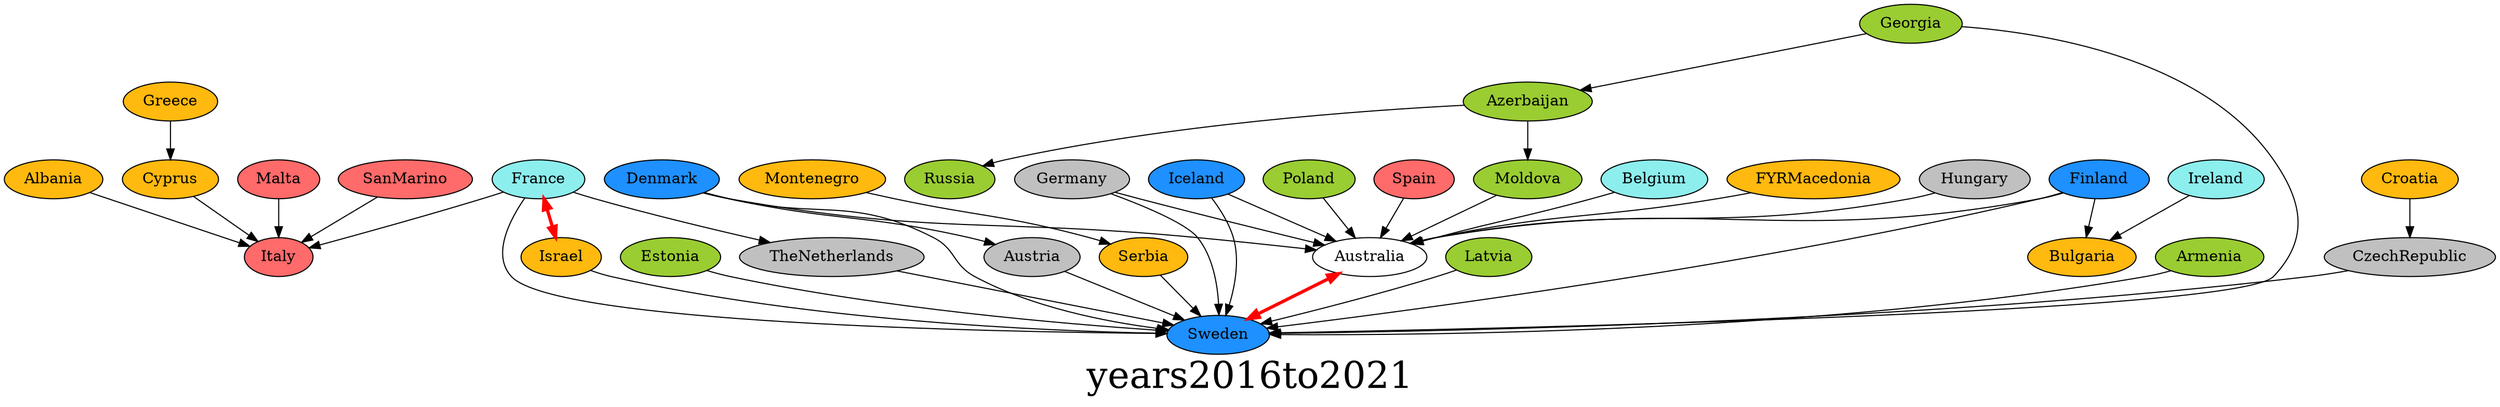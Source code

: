 digraph{ graph [label=years2016to2021, fontsize=34]; Albania [style=filled,fillcolor=darkgoldenrod1]; Italy [style=filled,fillcolor=indianred1]; Armenia [style=filled,fillcolor=olivedrab3]; Sweden [style=filled,fillcolor=dodgerblue]; Sweden [style=filled,fillcolor=dodgerblue]; Austria [style=filled,fillcolor=gray]; Sweden [style=filled,fillcolor=dodgerblue]; Azerbaijan [style=filled,fillcolor=olivedrab3]; Moldova [style=filled,fillcolor=olivedrab3]; Azerbaijan [style=filled,fillcolor=olivedrab3]; Russia [style=filled,fillcolor=olivedrab3]; Belgium [style=filled,fillcolor=darkslategray2]; Croatia [style=filled,fillcolor=darkgoldenrod1]; CzechRepublic [style=filled,fillcolor=gray]; Cyprus [style=filled,fillcolor=darkgoldenrod1]; Italy [style=filled,fillcolor=indianred1]; CzechRepublic [style=filled,fillcolor=gray]; Sweden [style=filled,fillcolor=dodgerblue]; Denmark [style=filled,fillcolor=dodgerblue]; Denmark [style=filled,fillcolor=dodgerblue]; Austria [style=filled,fillcolor=gray]; Denmark [style=filled,fillcolor=dodgerblue]; Sweden [style=filled,fillcolor=dodgerblue]; Estonia [style=filled,fillcolor=olivedrab3]; Sweden [style=filled,fillcolor=dodgerblue]; FYRMacedonia [style=filled,fillcolor=darkgoldenrod1]; Finland [style=filled,fillcolor=dodgerblue]; Finland [style=filled,fillcolor=dodgerblue]; Bulgaria [style=filled,fillcolor=darkgoldenrod1]; Finland [style=filled,fillcolor=dodgerblue]; Sweden [style=filled,fillcolor=dodgerblue]; France [style=filled,fillcolor=darkslategray2]; Israel [style=filled,fillcolor=darkgoldenrod1]; France [style=filled,fillcolor=darkslategray2]; Italy [style=filled,fillcolor=indianred1]; France [style=filled,fillcolor=darkslategray2]; Sweden [style=filled,fillcolor=dodgerblue]; France [style=filled,fillcolor=darkslategray2]; TheNetherlands [style=filled,fillcolor=gray]; Georgia [style=filled,fillcolor=olivedrab3]; Azerbaijan [style=filled,fillcolor=olivedrab3]; Georgia [style=filled,fillcolor=olivedrab3]; Sweden [style=filled,fillcolor=dodgerblue]; Germany [style=filled,fillcolor=gray]; Germany [style=filled,fillcolor=gray]; Sweden [style=filled,fillcolor=dodgerblue]; Greece [style=filled,fillcolor=darkgoldenrod1]; Cyprus [style=filled,fillcolor=darkgoldenrod1]; Hungary [style=filled,fillcolor=gray]; Iceland [style=filled,fillcolor=dodgerblue]; Iceland [style=filled,fillcolor=dodgerblue]; Sweden [style=filled,fillcolor=dodgerblue]; Ireland [style=filled,fillcolor=darkslategray2]; Bulgaria [style=filled,fillcolor=darkgoldenrod1]; Israel [style=filled,fillcolor=darkgoldenrod1]; France [style=filled,fillcolor=darkslategray2]; Israel [style=filled,fillcolor=darkgoldenrod1]; Sweden [style=filled,fillcolor=dodgerblue]; Latvia [style=filled,fillcolor=olivedrab3]; Sweden [style=filled,fillcolor=dodgerblue]; Malta [style=filled,fillcolor=indianred1]; Italy [style=filled,fillcolor=indianred1]; Moldova [style=filled,fillcolor=olivedrab3]; Montenegro [style=filled,fillcolor=darkgoldenrod1]; Serbia [style=filled,fillcolor=darkgoldenrod1]; Poland [style=filled,fillcolor=olivedrab3]; SanMarino [style=filled,fillcolor=indianred1]; Italy [style=filled,fillcolor=indianred1]; Serbia [style=filled,fillcolor=darkgoldenrod1]; Sweden [style=filled,fillcolor=dodgerblue]; Spain [style=filled,fillcolor=indianred1]; Sweden [style=filled,fillcolor=dodgerblue]; TheNetherlands [style=filled,fillcolor=gray]; Sweden [style=filled,fillcolor=dodgerblue]; Australia->Sweden [dir=both color=red penwidth=3];France->Israel [dir=both color=red penwidth=3];Albania->Italy;Armenia->Sweden;Austria->Sweden;Azerbaijan->Moldova;Azerbaijan->Russia;Belgium->Australia;Croatia->CzechRepublic;Cyprus->Italy;CzechRepublic->Sweden;Denmark->Australia;Denmark->Austria;Denmark->Sweden;Estonia->Sweden;FYRMacedonia->Australia;Finland->Australia;Finland->Bulgaria;Finland->Sweden;France->Italy;France->Sweden;France->TheNetherlands;Georgia->Azerbaijan;Georgia->Sweden;Germany->Australia;Germany->Sweden;Greece->Cyprus;Hungary->Australia;Iceland->Australia;Iceland->Sweden;Ireland->Bulgaria;Israel->Sweden;Latvia->Sweden;Malta->Italy;Moldova->Australia;Montenegro->Serbia;Poland->Australia;SanMarino->Italy;Serbia->Sweden;Spain->Australia;TheNetherlands->Sweden;}
